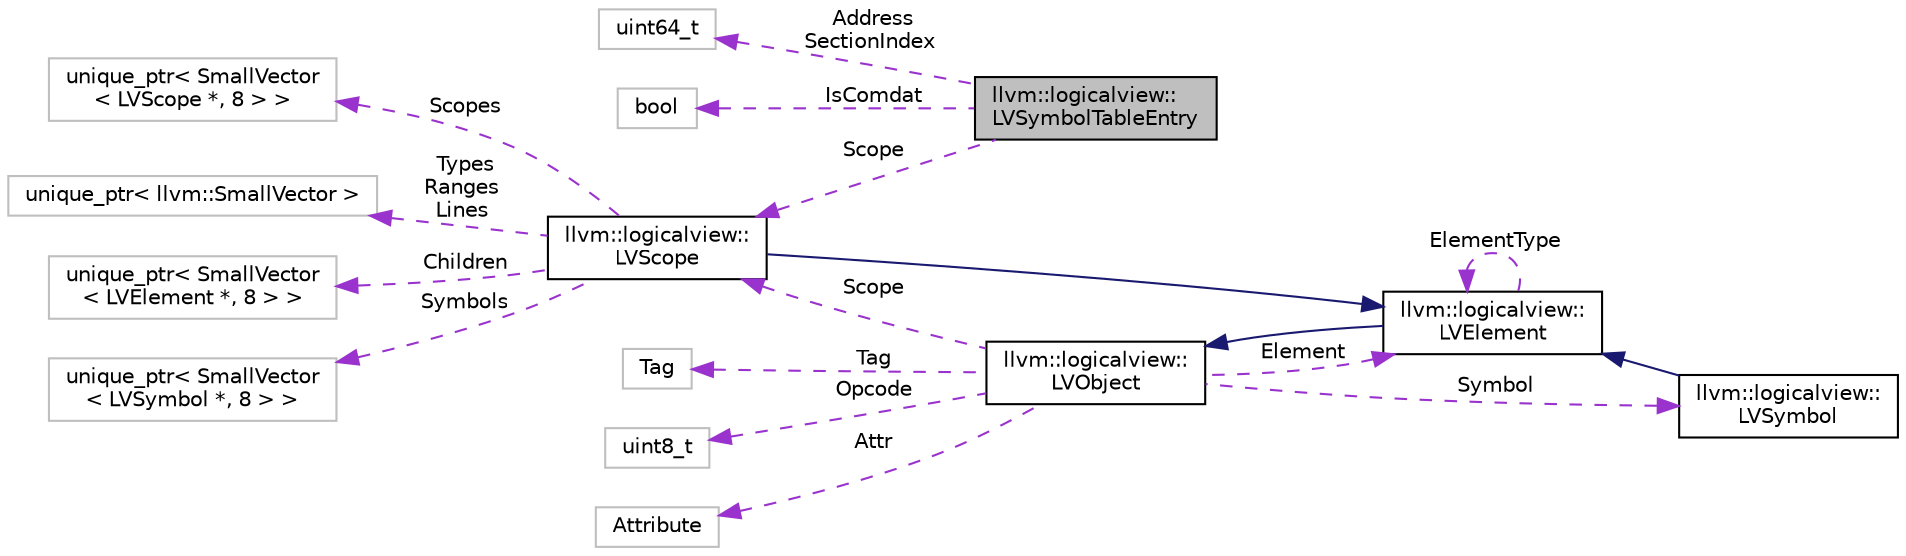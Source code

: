 digraph "llvm::logicalview::LVSymbolTableEntry"
{
 // LATEX_PDF_SIZE
  bgcolor="transparent";
  edge [fontname="Helvetica",fontsize="10",labelfontname="Helvetica",labelfontsize="10"];
  node [fontname="Helvetica",fontsize="10",shape=record];
  rankdir="LR";
  Node1 [label="llvm::logicalview::\lLVSymbolTableEntry",height=0.2,width=0.4,color="black", fillcolor="grey75", style="filled", fontcolor="black",tooltip=" "];
  Node2 -> Node1 [dir="back",color="darkorchid3",fontsize="10",style="dashed",label=" Address\nSectionIndex" ,fontname="Helvetica"];
  Node2 [label="uint64_t",height=0.2,width=0.4,color="grey75",tooltip=" "];
  Node3 -> Node1 [dir="back",color="darkorchid3",fontsize="10",style="dashed",label=" IsComdat" ,fontname="Helvetica"];
  Node3 [label="bool",height=0.2,width=0.4,color="grey75",tooltip=" "];
  Node4 -> Node1 [dir="back",color="darkorchid3",fontsize="10",style="dashed",label=" Scope" ,fontname="Helvetica"];
  Node4 [label="llvm::logicalview::\lLVScope",height=0.2,width=0.4,color="black",URL="$classllvm_1_1logicalview_1_1LVScope.html",tooltip=" "];
  Node5 -> Node4 [dir="back",color="midnightblue",fontsize="10",style="solid",fontname="Helvetica"];
  Node5 [label="llvm::logicalview::\lLVElement",height=0.2,width=0.4,color="black",URL="$classllvm_1_1logicalview_1_1LVElement.html",tooltip=" "];
  Node6 -> Node5 [dir="back",color="midnightblue",fontsize="10",style="solid",fontname="Helvetica"];
  Node6 [label="llvm::logicalview::\lLVObject",height=0.2,width=0.4,color="black",URL="$classllvm_1_1logicalview_1_1LVObject.html",tooltip=" "];
  Node5 -> Node6 [dir="back",color="darkorchid3",fontsize="10",style="dashed",label=" Element" ,fontname="Helvetica"];
  Node7 -> Node6 [dir="back",color="darkorchid3",fontsize="10",style="dashed",label=" Symbol" ,fontname="Helvetica"];
  Node7 [label="llvm::logicalview::\lLVSymbol",height=0.2,width=0.4,color="black",URL="$classllvm_1_1logicalview_1_1LVSymbol.html",tooltip=" "];
  Node5 -> Node7 [dir="back",color="midnightblue",fontsize="10",style="solid",fontname="Helvetica"];
  Node8 -> Node6 [dir="back",color="darkorchid3",fontsize="10",style="dashed",label=" Tag" ,fontname="Helvetica"];
  Node8 [label="Tag",height=0.2,width=0.4,color="grey75",tooltip=" "];
  Node9 -> Node6 [dir="back",color="darkorchid3",fontsize="10",style="dashed",label=" Opcode" ,fontname="Helvetica"];
  Node9 [label="uint8_t",height=0.2,width=0.4,color="grey75",tooltip=" "];
  Node4 -> Node6 [dir="back",color="darkorchid3",fontsize="10",style="dashed",label=" Scope" ,fontname="Helvetica"];
  Node10 -> Node6 [dir="back",color="darkorchid3",fontsize="10",style="dashed",label=" Attr" ,fontname="Helvetica"];
  Node10 [label="Attribute",height=0.2,width=0.4,color="grey75",tooltip=" "];
  Node5 -> Node5 [dir="back",color="darkorchid3",fontsize="10",style="dashed",label=" ElementType" ,fontname="Helvetica"];
  Node11 -> Node4 [dir="back",color="darkorchid3",fontsize="10",style="dashed",label=" Scopes" ,fontname="Helvetica"];
  Node11 [label="unique_ptr\< SmallVector\l\< LVScope *, 8 \> \>",height=0.2,width=0.4,color="grey75",tooltip=" "];
  Node12 -> Node4 [dir="back",color="darkorchid3",fontsize="10",style="dashed",label=" Types\nRanges\nLines" ,fontname="Helvetica"];
  Node12 [label="unique_ptr\< llvm::SmallVector \>",height=0.2,width=0.4,color="grey75",tooltip=" "];
  Node13 -> Node4 [dir="back",color="darkorchid3",fontsize="10",style="dashed",label=" Children" ,fontname="Helvetica"];
  Node13 [label="unique_ptr\< SmallVector\l\< LVElement *, 8 \> \>",height=0.2,width=0.4,color="grey75",tooltip=" "];
  Node14 -> Node4 [dir="back",color="darkorchid3",fontsize="10",style="dashed",label=" Symbols" ,fontname="Helvetica"];
  Node14 [label="unique_ptr\< SmallVector\l\< LVSymbol *, 8 \> \>",height=0.2,width=0.4,color="grey75",tooltip=" "];
}
